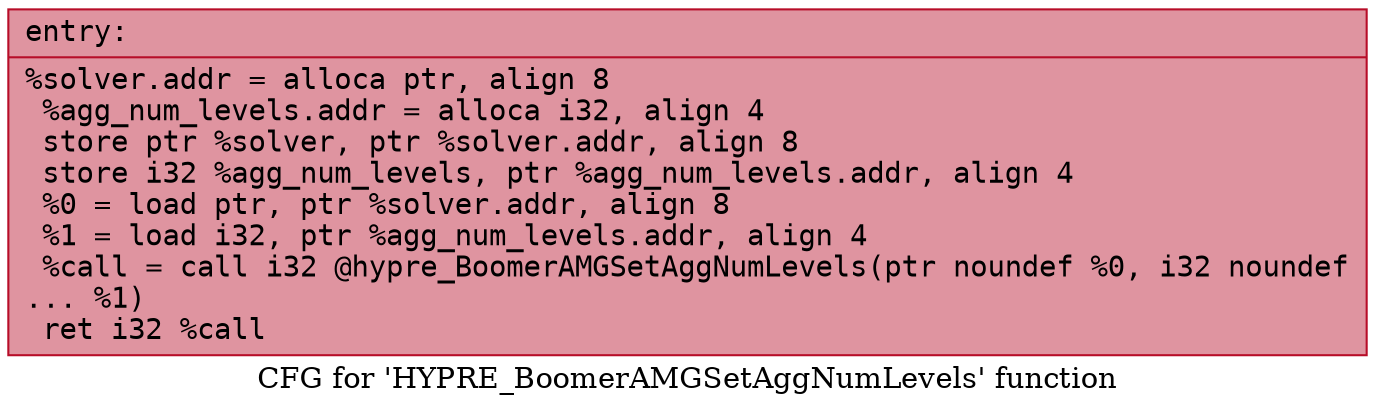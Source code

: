 digraph "CFG for 'HYPRE_BoomerAMGSetAggNumLevels' function" {
	label="CFG for 'HYPRE_BoomerAMGSetAggNumLevels' function";

	Node0x55f5a9a88da0 [shape=record,color="#b70d28ff", style=filled, fillcolor="#b70d2870" fontname="Courier",label="{entry:\l|  %solver.addr = alloca ptr, align 8\l  %agg_num_levels.addr = alloca i32, align 4\l  store ptr %solver, ptr %solver.addr, align 8\l  store i32 %agg_num_levels, ptr %agg_num_levels.addr, align 4\l  %0 = load ptr, ptr %solver.addr, align 8\l  %1 = load i32, ptr %agg_num_levels.addr, align 4\l  %call = call i32 @hypre_BoomerAMGSetAggNumLevels(ptr noundef %0, i32 noundef\l... %1)\l  ret i32 %call\l}"];
}
